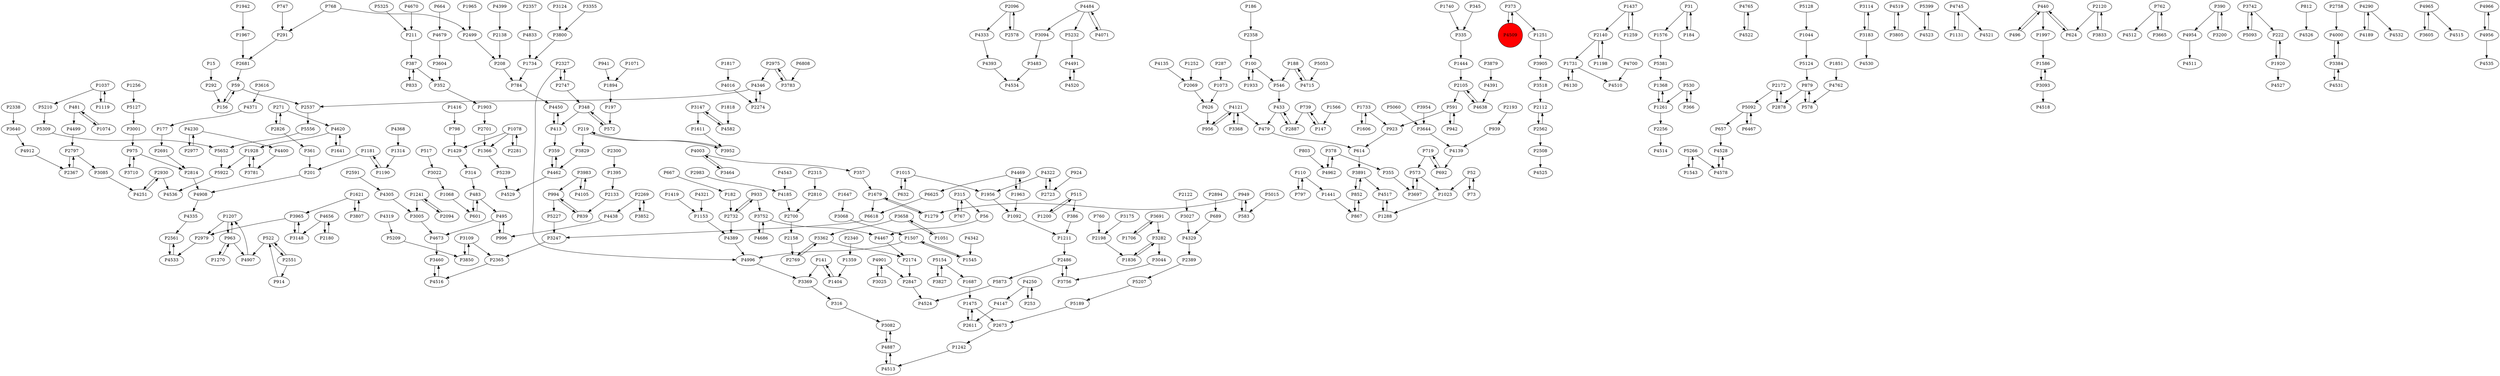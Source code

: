 digraph {
	P2537 -> P5556
	P4469 -> P6625
	P5873 -> P4524
	P1211 -> P2486
	P1190 -> P1181
	P3094 -> P3483
	P141 -> P1404
	P591 -> P923
	P4389 -> P4996
	P4520 -> P4491
	P3905 -> P3518
	P667 -> P182
	P2358 -> P100
	P760 -> P2198
	P1687 -> P1475
	P4962 -> P378
	P3710 -> P975
	P1242 -> P4513
	P2300 -> P1395
	P3850 -> P3109
	P994 -> P5227
	P1437 -> P2140
	P4484 -> P5232
	P31 -> P1576
	P3783 -> P2975
	P4765 -> P4522
	P2327 -> P2747
	P387 -> P352
	P495 -> P4673
	P839 -> P994
	P357 -> P1679
	P3691 -> P3282
	P3282 -> P1836
	P3082 -> P4887
	P3147 -> P1611
	P4105 -> P3983
	P1256 -> P5127
	P515 -> P386
	P2747 -> P2327
	P3800 -> P1734
	P1279 -> P1679
	P5092 -> P657
	P2701 -> P1366
	P2700 -> P2158
	P387 -> P833
	P3114 -> P3183
	P5309 -> P5652
	P4391 -> P4638
	P3658 -> P3362
	P5232 -> P4491
	P2814 -> P4908
	P4620 -> P1928
	P1928 -> P3781
	P5154 -> P1687
	P481 -> P1074
	P201 -> P4908
	P530 -> P366
	P3362 -> P2769
	P253 -> P4250
	P483 -> P601
	P1894 -> P197
	P335 -> P1444
	P5128 -> P1044
	P1647 -> P3068
	P3852 -> P2269
	P1037 -> P5210
	P1119 -> P1037
	P4519 -> P3805
	P3369 -> P316
	P184 -> P31
	P3464 -> P4003
	P2894 -> P689
	P1731 -> P6130
	P4533 -> P2561
	P4393 -> P4534
	P1404 -> P141
	P1200 -> P515
	P4230 -> P2977
	P4700 -> P4510
	P975 -> P2814
	P1241 -> P2094
	P4833 -> P1734
	P1251 -> P3905
	P5399 -> P4523
	P739 -> P147
	P4121 -> P479
	P4745 -> P1131
	P440 -> P496
	P3005 -> P4673
	P689 -> P4329
	P1963 -> P4469
	P2681 -> P59
	P2122 -> P3027
	P4517 -> P1288
	P5060 -> P3644
	P5266 -> P1543
	P4745 -> P4521
	P803 -> P4962
	P355 -> P3697
	P719 -> P573
	P1044 -> P5124
	P1706 -> P3691
	P4230 -> P4400
	P1679 -> P6618
	P2120 -> P624
	P2198 -> P1836
	P914 -> P522
	P3691 -> P1706
	P156 -> P59
	P3282 -> P3044
	P3093 -> P4518
	P2365 -> P4516
	P1956 -> P1092
	P762 -> P4512
	P378 -> P4962
	P4543 -> P4185
	P2797 -> P3085
	P867 -> P852
	P5922 -> P4536
	P1734 -> P784
	P798 -> P1429
	P1153 -> P4389
	P110 -> P1441
	P975 -> P3710
	P4251 -> P2930
	P1997 -> P1586
	P923 -> P614
	P2256 -> P4514
	P5266 -> P4578
	P994 -> P839
	P59 -> P2537
	P315 -> P767
	P4509 -> P373
	P5207 -> P5189
	P626 -> P956
	P784 -> P4450
	P496 -> P440
	P352 -> P1903
	P2340 -> P1359
	P4484 -> P4071
	P2826 -> P271
	P1259 -> P1437
	P390 -> P4954
	P5239 -> P4529
	P5652 -> P5922
	P483 -> P495
	P3742 -> P5093
	P949 -> P583
	P5209 -> P3850
	P4147 -> P2611
	P949 -> P1279
	P2878 -> P2172
	P4250 -> P253
	P2274 -> P4346
	P52 -> P73
	P1836 -> P3282
	P2975 -> P4346
	P1181 -> P201
	P4139 -> P692
	P3460 -> P4516
	P413 -> P4450
	P767 -> P315
	P1051 -> P3658
	P2975 -> P3783
	P812 -> P4526
	P1241 -> P3005
	P4638 -> P2105
	P1733 -> P1606
	P1419 -> P1153
	P2180 -> P4656
	P3175 -> P2198
	P573 -> P3697
	P1740 -> P335
	P996 -> P495
	P4620 -> P1641
	P2486 -> P3756
	P3022 -> P1068
	P1933 -> P100
	P3483 -> P4534
	P1733 -> P923
	P2551 -> P522
	P2486 -> P5873
	P141 -> P3369
	P4715 -> P188
	P4499 -> P2797
	P4400 -> P3781
	P4656 -> P3148
	P4450 -> P413
	P373 -> P4509
	P3697 -> P573
	P879 -> P2878
	P15 -> P292
	P1261 -> P2256
	P1131 -> P4745
	P6618 -> P3247
	P3124 -> P3800
	P292 -> P156
	P4016 -> P2274
	P5189 -> P2673
	P2069 -> P626
	P4371 -> P177
	P583 -> P949
	P2269 -> P3852
	P3093 -> P1586
	P1611 -> P3952
	P6467 -> P5092
	P2758 -> P4000
	P3805 -> P4519
	P271 -> P4620
	P768 -> P291
	P3384 -> P4000
	P1903 -> P2701
	P1207 -> P2979
	P522 -> P4907
	P4887 -> P3082
	P271 -> P2826
	P515 -> P1200
	P762 -> P3665
	P3200 -> P390
	P390 -> P3200
	P1576 -> P5381
	P2140 -> P1198
	P4319 -> P5209
	P4462 -> P4529
	P440 -> P1997
	P4399 -> P2138
	P291 -> P2681
	P3807 -> P1621
	P2810 -> P2700
	P5092 -> P6467
	P1071 -> P1894
	P1566 -> P147
	P440 -> P624
	P1965 -> P2499
	P52 -> P1023
	P315 -> P56
	P2930 -> P4536
	P3044 -> P3756
	P1037 -> P1119
	P3983 -> P994
	P186 -> P2358
	P963 -> P4907
	P4321 -> P1153
	P797 -> P110
	P3829 -> P4462
	P3781 -> P1928
	P5015 -> P583
	P2611 -> P1475
	P4335 -> P2561
	P1078 -> P1429
	P4185 -> P2700
	P624 -> P440
	P4342 -> P1545
	P219 -> P3952
	P4135 -> P2069
	P2747 -> P348
	P2389 -> P5207
	P5325 -> P211
	P2591 -> P4305
	P5154 -> P3827
	P2105 -> P591
	P2120 -> P3833
	P366 -> P530
	P3109 -> P3850
	P1920 -> P222
	P4333 -> P4393
	P2562 -> P2508
	P1817 -> P4016
	P3891 -> P852
	P348 -> P572
	P4346 -> P2537
	P2826 -> P361
	P1261 -> P1368
	P3965 -> P2979
	P1207 -> P963
	P879 -> P578
	P177 -> P2691
	P578 -> P879
	P942 -> P591
	P5127 -> P3001
	P3604 -> P352
	P3983 -> P4105
	P572 -> P348
	P3954 -> P3644
	P4290 -> P4189
	P208 -> P784
	P147 -> P739
	P3833 -> P2120
	P1679 -> P1279
	P1395 -> P2133
	P3001 -> P975
	P3752 -> P4686
	P4686 -> P3752
	P1023 -> P1288
	P1314 -> P1190
	P4000 -> P3384
	P6808 -> P3783
	P3879 -> P4391
	P2094 -> P1241
	P2172 -> P2878
	P2172 -> P5092
	P348 -> P413
	P963 -> P1207
	P1851 -> P4762
	P1818 -> P4582
	P188 -> P546
	P4516 -> P3460
	P1437 -> P1259
	P2691 -> P2814
	P3362 -> P2174
	P3183 -> P4530
	P100 -> P546
	P197 -> P572
	P4578 -> P4528
	P386 -> P1211
	P4491 -> P4520
	P2281 -> P1078
	P2983 -> P4185
	P4346 -> P2274
	P1015 -> P1956
	P1074 -> P481
	P1252 -> P2069
	P2551 -> P914
	P1068 -> P601
	P3965 -> P3148
	P1015 -> P632
	P188 -> P4715
	P2105 -> P4638
	P4582 -> P3147
	P4522 -> P4765
	P933 -> P2732
	P1641 -> P4620
	P4762 -> P578
	P2887 -> P433
	P2193 -> P939
	P3183 -> P3114
	P4908 -> P4335
	P530 -> P1261
	P3384 -> P4531
	P1429 -> P314
	P373 -> P1251
	P3752 -> P4467
	P4528 -> P4578
	P3368 -> P4121
	P2138 -> P208
	P1507 -> P1545
	P5053 -> P4715
	P1942 -> P1967
	P2562 -> P2112
	P573 -> P1023
	P5381 -> P1368
	P4484 -> P3094
	P413 -> P359
	P314 -> P483
	P1368 -> P1261
	P1416 -> P798
	P4965 -> P3605
	P5210 -> P5309
	P768 -> P2499
	P3085 -> P4251
	P1198 -> P2140
	P3605 -> P4965
	P1441 -> P867
	P1475 -> P2673
	P1621 -> P3965
	P3640 -> P4912
	P59 -> P156
	P2930 -> P4251
	P1181 -> P1190
	P2367 -> P2797
	P2769 -> P3362
	P2096 -> P4333
	P4189 -> P4290
	P4250 -> P4147
	P3109 -> P2365
	P3665 -> P762
	P4071 -> P4484
	P1475 -> P2611
	P2158 -> P2769
	P219 -> P3829
	P1920 -> P4527
	P3658 -> P1051
	P546 -> P433
	P3025 -> P4901
	P2174 -> P2847
	P601 -> P483
	P211 -> P387
	P1092 -> P1211
	P1078 -> P1366
	P4322 -> P2723
	P2979 -> P4533
	P939 -> P4139
	P692 -> P719
	P1366 -> P5239
	P3742 -> P222
	P4907 -> P1207
	P2338 -> P3640
	P4003 -> P357
	P1928 -> P5922
	P3827 -> P5154
	P2797 -> P2367
	P2847 -> P4524
	P1359 -> P1404
	P4322 -> P1956
	P657 -> P4528
	P3756 -> P2486
	P3891 -> P4517
	P4368 -> P1314
	P4290 -> P4532
	P4438 -> P996
	P2499 -> P208
	P287 -> P1073
	P1731 -> P4510
	P433 -> P2887
	P2508 -> P4525
	P591 -> P942
	P3518 -> P2112
	P4513 -> P4887
	P2561 -> P4533
	P3644 -> P4139
	P4679 -> P3604
	P747 -> P291
	P1545 -> P1507
	P110 -> P797
	P1507 -> P4996
	P4996 -> P3369
	P359 -> P4462
	P2723 -> P4322
	P5093 -> P3742
	P963 -> P1270
	P833 -> P387
	P614 -> P3891
	P1270 -> P963
	P3068 -> P1507
	P6625 -> P6618
	P6130 -> P1731
	P433 -> P479
	P2096 -> P2578
	P2112 -> P2562
	P2732 -> P933
	P495 -> P996
	P4121 -> P3368
	P4121 -> P956
	P3952 -> P219
	P222 -> P1920
	P4531 -> P3384
	P73 -> P52
	P3616 -> P4371
	P739 -> P2887
	P2578 -> P2096
	P4305 -> P3005
	P2732 -> P4389
	P3027 -> P4329
	P481 -> P4499
	P4901 -> P2847
	P924 -> P2723
	P479 -> P614
	P4954 -> P4511
	P852 -> P867
	P3355 -> P3800
	P4462 -> P359
	P1606 -> P1733
	P100 -> P1933
	P31 -> P184
	P4965 -> P4515
	P345 -> P335
	P4673 -> P3460
	P182 -> P2732
	P3147 -> P4582
	P2977 -> P4230
	P1963 -> P1092
	P4901 -> P3025
	P719 -> P692
	P4003 -> P3464
	P2357 -> P4833
	P361 -> P201
	P56 -> P4467
	P1543 -> P5266
	P4523 -> P5399
	P316 -> P3082
	P3148 -> P3965
	P2269 -> P4438
	P517 -> P3022
	P2140 -> P1731
	P933 -> P3752
	P5227 -> P3247
	P4912 -> P2367
	P956 -> P4121
	P1586 -> P3093
	P1967 -> P2681
	P2133 -> P839
	P4670 -> P211
	P4656 -> P2180
	P1444 -> P2105
	P1078 -> P2281
	P522 -> P2551
	P2673 -> P1242
	P4966 -> P4956
	P2315 -> P2810
	P2327 -> P4996
	P664 -> P4679
	P1621 -> P3807
	P4469 -> P1963
	P4956 -> P4966
	P4887 -> P4513
	P378 -> P355
	P4329 -> P2389
	P941 -> P1894
	P1073 -> P626
	P4956 -> P4535
	P852 -> P3891
	P1288 -> P4517
	P5124 -> P879
	P632 -> P1015
	P3247 -> P2365
	P5556 -> P5652
	P4467 -> P2174
	P4509 [shape=circle]
	P4509 [style=filled]
	P4509 [fillcolor=red]
}